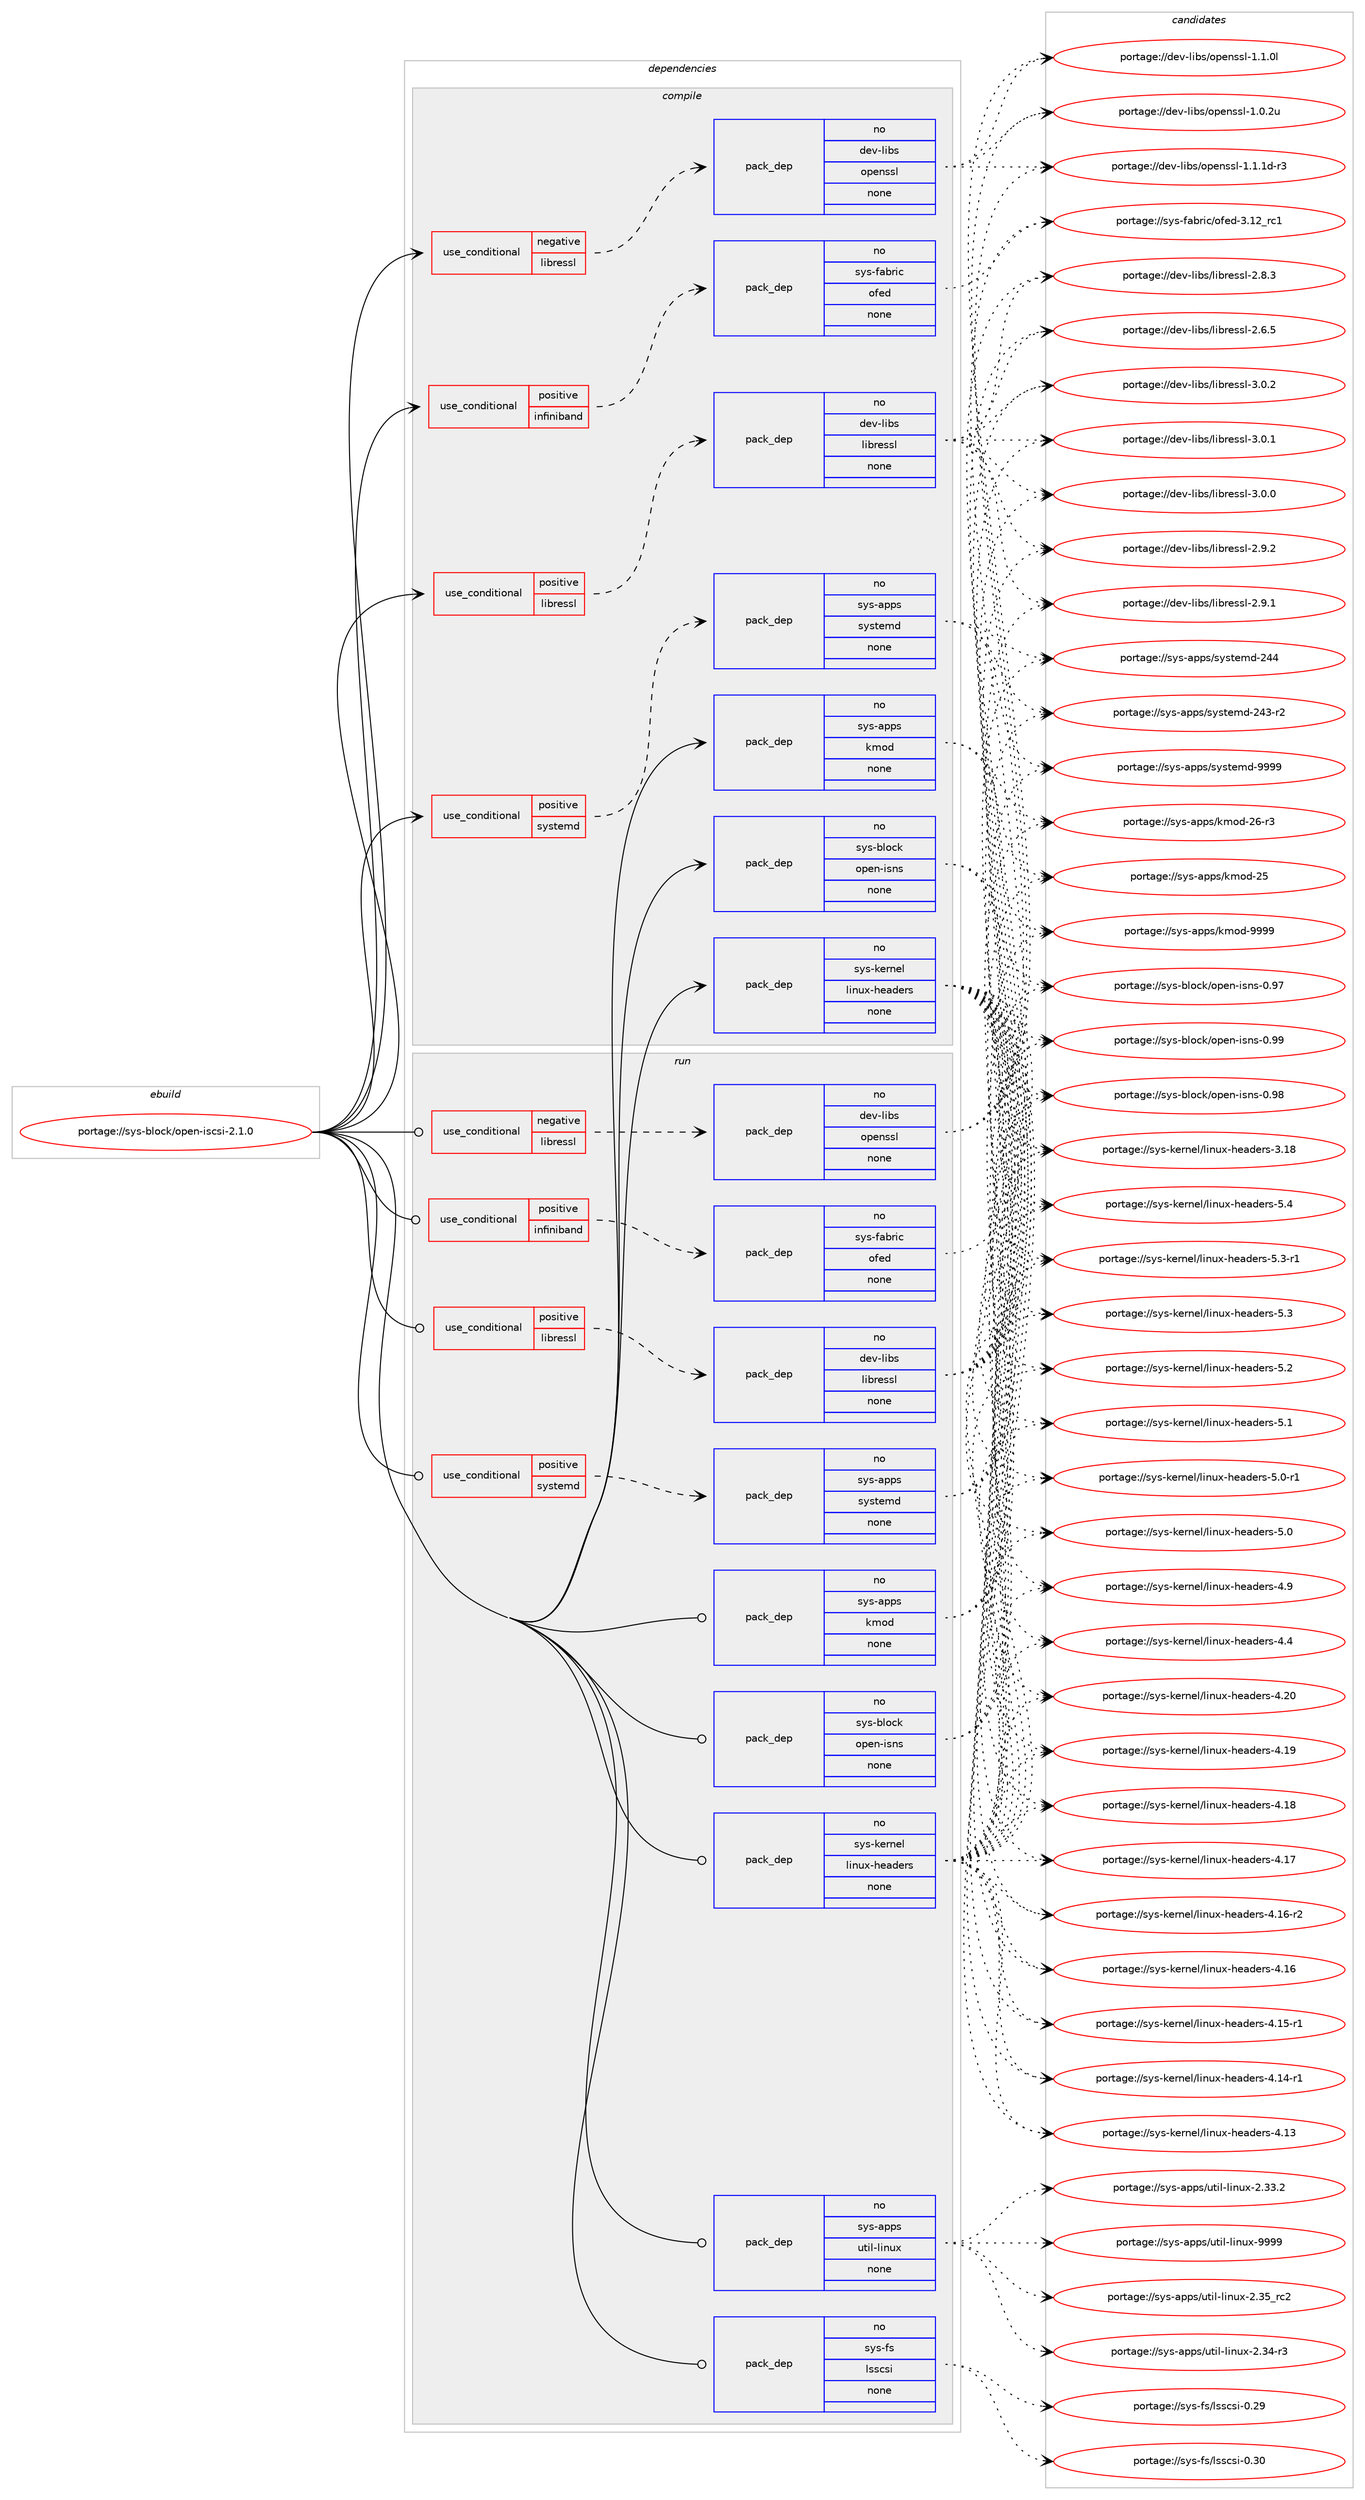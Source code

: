 digraph prolog {

# *************
# Graph options
# *************

newrank=true;
concentrate=true;
compound=true;
graph [rankdir=LR,fontname=Helvetica,fontsize=10,ranksep=1.5];#, ranksep=2.5, nodesep=0.2];
edge  [arrowhead=vee];
node  [fontname=Helvetica,fontsize=10];

# **********
# The ebuild
# **********

subgraph cluster_leftcol {
color=gray;
rank=same;
label=<<i>ebuild</i>>;
id [label="portage://sys-block/open-iscsi-2.1.0", color=red, width=4, href="../sys-block/open-iscsi-2.1.0.svg"];
}

# ****************
# The dependencies
# ****************

subgraph cluster_midcol {
color=gray;
label=<<i>dependencies</i>>;
subgraph cluster_compile {
fillcolor="#eeeeee";
style=filled;
label=<<i>compile</i>>;
subgraph cond12643 {
dependency64489 [label=<<TABLE BORDER="0" CELLBORDER="1" CELLSPACING="0" CELLPADDING="4"><TR><TD ROWSPAN="3" CELLPADDING="10">use_conditional</TD></TR><TR><TD>negative</TD></TR><TR><TD>libressl</TD></TR></TABLE>>, shape=none, color=red];
subgraph pack50441 {
dependency64490 [label=<<TABLE BORDER="0" CELLBORDER="1" CELLSPACING="0" CELLPADDING="4" WIDTH="220"><TR><TD ROWSPAN="6" CELLPADDING="30">pack_dep</TD></TR><TR><TD WIDTH="110">no</TD></TR><TR><TD>dev-libs</TD></TR><TR><TD>openssl</TD></TR><TR><TD>none</TD></TR><TR><TD></TD></TR></TABLE>>, shape=none, color=blue];
}
dependency64489:e -> dependency64490:w [weight=20,style="dashed",arrowhead="vee"];
}
id:e -> dependency64489:w [weight=20,style="solid",arrowhead="vee"];
subgraph cond12644 {
dependency64491 [label=<<TABLE BORDER="0" CELLBORDER="1" CELLSPACING="0" CELLPADDING="4"><TR><TD ROWSPAN="3" CELLPADDING="10">use_conditional</TD></TR><TR><TD>positive</TD></TR><TR><TD>infiniband</TD></TR></TABLE>>, shape=none, color=red];
subgraph pack50442 {
dependency64492 [label=<<TABLE BORDER="0" CELLBORDER="1" CELLSPACING="0" CELLPADDING="4" WIDTH="220"><TR><TD ROWSPAN="6" CELLPADDING="30">pack_dep</TD></TR><TR><TD WIDTH="110">no</TD></TR><TR><TD>sys-fabric</TD></TR><TR><TD>ofed</TD></TR><TR><TD>none</TD></TR><TR><TD></TD></TR></TABLE>>, shape=none, color=blue];
}
dependency64491:e -> dependency64492:w [weight=20,style="dashed",arrowhead="vee"];
}
id:e -> dependency64491:w [weight=20,style="solid",arrowhead="vee"];
subgraph cond12645 {
dependency64493 [label=<<TABLE BORDER="0" CELLBORDER="1" CELLSPACING="0" CELLPADDING="4"><TR><TD ROWSPAN="3" CELLPADDING="10">use_conditional</TD></TR><TR><TD>positive</TD></TR><TR><TD>libressl</TD></TR></TABLE>>, shape=none, color=red];
subgraph pack50443 {
dependency64494 [label=<<TABLE BORDER="0" CELLBORDER="1" CELLSPACING="0" CELLPADDING="4" WIDTH="220"><TR><TD ROWSPAN="6" CELLPADDING="30">pack_dep</TD></TR><TR><TD WIDTH="110">no</TD></TR><TR><TD>dev-libs</TD></TR><TR><TD>libressl</TD></TR><TR><TD>none</TD></TR><TR><TD></TD></TR></TABLE>>, shape=none, color=blue];
}
dependency64493:e -> dependency64494:w [weight=20,style="dashed",arrowhead="vee"];
}
id:e -> dependency64493:w [weight=20,style="solid",arrowhead="vee"];
subgraph cond12646 {
dependency64495 [label=<<TABLE BORDER="0" CELLBORDER="1" CELLSPACING="0" CELLPADDING="4"><TR><TD ROWSPAN="3" CELLPADDING="10">use_conditional</TD></TR><TR><TD>positive</TD></TR><TR><TD>systemd</TD></TR></TABLE>>, shape=none, color=red];
subgraph pack50444 {
dependency64496 [label=<<TABLE BORDER="0" CELLBORDER="1" CELLSPACING="0" CELLPADDING="4" WIDTH="220"><TR><TD ROWSPAN="6" CELLPADDING="30">pack_dep</TD></TR><TR><TD WIDTH="110">no</TD></TR><TR><TD>sys-apps</TD></TR><TR><TD>systemd</TD></TR><TR><TD>none</TD></TR><TR><TD></TD></TR></TABLE>>, shape=none, color=blue];
}
dependency64495:e -> dependency64496:w [weight=20,style="dashed",arrowhead="vee"];
}
id:e -> dependency64495:w [weight=20,style="solid",arrowhead="vee"];
subgraph pack50445 {
dependency64497 [label=<<TABLE BORDER="0" CELLBORDER="1" CELLSPACING="0" CELLPADDING="4" WIDTH="220"><TR><TD ROWSPAN="6" CELLPADDING="30">pack_dep</TD></TR><TR><TD WIDTH="110">no</TD></TR><TR><TD>sys-apps</TD></TR><TR><TD>kmod</TD></TR><TR><TD>none</TD></TR><TR><TD></TD></TR></TABLE>>, shape=none, color=blue];
}
id:e -> dependency64497:w [weight=20,style="solid",arrowhead="vee"];
subgraph pack50446 {
dependency64498 [label=<<TABLE BORDER="0" CELLBORDER="1" CELLSPACING="0" CELLPADDING="4" WIDTH="220"><TR><TD ROWSPAN="6" CELLPADDING="30">pack_dep</TD></TR><TR><TD WIDTH="110">no</TD></TR><TR><TD>sys-block</TD></TR><TR><TD>open-isns</TD></TR><TR><TD>none</TD></TR><TR><TD></TD></TR></TABLE>>, shape=none, color=blue];
}
id:e -> dependency64498:w [weight=20,style="solid",arrowhead="vee"];
subgraph pack50447 {
dependency64499 [label=<<TABLE BORDER="0" CELLBORDER="1" CELLSPACING="0" CELLPADDING="4" WIDTH="220"><TR><TD ROWSPAN="6" CELLPADDING="30">pack_dep</TD></TR><TR><TD WIDTH="110">no</TD></TR><TR><TD>sys-kernel</TD></TR><TR><TD>linux-headers</TD></TR><TR><TD>none</TD></TR><TR><TD></TD></TR></TABLE>>, shape=none, color=blue];
}
id:e -> dependency64499:w [weight=20,style="solid",arrowhead="vee"];
}
subgraph cluster_compileandrun {
fillcolor="#eeeeee";
style=filled;
label=<<i>compile and run</i>>;
}
subgraph cluster_run {
fillcolor="#eeeeee";
style=filled;
label=<<i>run</i>>;
subgraph cond12647 {
dependency64500 [label=<<TABLE BORDER="0" CELLBORDER="1" CELLSPACING="0" CELLPADDING="4"><TR><TD ROWSPAN="3" CELLPADDING="10">use_conditional</TD></TR><TR><TD>negative</TD></TR><TR><TD>libressl</TD></TR></TABLE>>, shape=none, color=red];
subgraph pack50448 {
dependency64501 [label=<<TABLE BORDER="0" CELLBORDER="1" CELLSPACING="0" CELLPADDING="4" WIDTH="220"><TR><TD ROWSPAN="6" CELLPADDING="30">pack_dep</TD></TR><TR><TD WIDTH="110">no</TD></TR><TR><TD>dev-libs</TD></TR><TR><TD>openssl</TD></TR><TR><TD>none</TD></TR><TR><TD></TD></TR></TABLE>>, shape=none, color=blue];
}
dependency64500:e -> dependency64501:w [weight=20,style="dashed",arrowhead="vee"];
}
id:e -> dependency64500:w [weight=20,style="solid",arrowhead="odot"];
subgraph cond12648 {
dependency64502 [label=<<TABLE BORDER="0" CELLBORDER="1" CELLSPACING="0" CELLPADDING="4"><TR><TD ROWSPAN="3" CELLPADDING="10">use_conditional</TD></TR><TR><TD>positive</TD></TR><TR><TD>infiniband</TD></TR></TABLE>>, shape=none, color=red];
subgraph pack50449 {
dependency64503 [label=<<TABLE BORDER="0" CELLBORDER="1" CELLSPACING="0" CELLPADDING="4" WIDTH="220"><TR><TD ROWSPAN="6" CELLPADDING="30">pack_dep</TD></TR><TR><TD WIDTH="110">no</TD></TR><TR><TD>sys-fabric</TD></TR><TR><TD>ofed</TD></TR><TR><TD>none</TD></TR><TR><TD></TD></TR></TABLE>>, shape=none, color=blue];
}
dependency64502:e -> dependency64503:w [weight=20,style="dashed",arrowhead="vee"];
}
id:e -> dependency64502:w [weight=20,style="solid",arrowhead="odot"];
subgraph cond12649 {
dependency64504 [label=<<TABLE BORDER="0" CELLBORDER="1" CELLSPACING="0" CELLPADDING="4"><TR><TD ROWSPAN="3" CELLPADDING="10">use_conditional</TD></TR><TR><TD>positive</TD></TR><TR><TD>libressl</TD></TR></TABLE>>, shape=none, color=red];
subgraph pack50450 {
dependency64505 [label=<<TABLE BORDER="0" CELLBORDER="1" CELLSPACING="0" CELLPADDING="4" WIDTH="220"><TR><TD ROWSPAN="6" CELLPADDING="30">pack_dep</TD></TR><TR><TD WIDTH="110">no</TD></TR><TR><TD>dev-libs</TD></TR><TR><TD>libressl</TD></TR><TR><TD>none</TD></TR><TR><TD></TD></TR></TABLE>>, shape=none, color=blue];
}
dependency64504:e -> dependency64505:w [weight=20,style="dashed",arrowhead="vee"];
}
id:e -> dependency64504:w [weight=20,style="solid",arrowhead="odot"];
subgraph cond12650 {
dependency64506 [label=<<TABLE BORDER="0" CELLBORDER="1" CELLSPACING="0" CELLPADDING="4"><TR><TD ROWSPAN="3" CELLPADDING="10">use_conditional</TD></TR><TR><TD>positive</TD></TR><TR><TD>systemd</TD></TR></TABLE>>, shape=none, color=red];
subgraph pack50451 {
dependency64507 [label=<<TABLE BORDER="0" CELLBORDER="1" CELLSPACING="0" CELLPADDING="4" WIDTH="220"><TR><TD ROWSPAN="6" CELLPADDING="30">pack_dep</TD></TR><TR><TD WIDTH="110">no</TD></TR><TR><TD>sys-apps</TD></TR><TR><TD>systemd</TD></TR><TR><TD>none</TD></TR><TR><TD></TD></TR></TABLE>>, shape=none, color=blue];
}
dependency64506:e -> dependency64507:w [weight=20,style="dashed",arrowhead="vee"];
}
id:e -> dependency64506:w [weight=20,style="solid",arrowhead="odot"];
subgraph pack50452 {
dependency64508 [label=<<TABLE BORDER="0" CELLBORDER="1" CELLSPACING="0" CELLPADDING="4" WIDTH="220"><TR><TD ROWSPAN="6" CELLPADDING="30">pack_dep</TD></TR><TR><TD WIDTH="110">no</TD></TR><TR><TD>sys-apps</TD></TR><TR><TD>kmod</TD></TR><TR><TD>none</TD></TR><TR><TD></TD></TR></TABLE>>, shape=none, color=blue];
}
id:e -> dependency64508:w [weight=20,style="solid",arrowhead="odot"];
subgraph pack50453 {
dependency64509 [label=<<TABLE BORDER="0" CELLBORDER="1" CELLSPACING="0" CELLPADDING="4" WIDTH="220"><TR><TD ROWSPAN="6" CELLPADDING="30">pack_dep</TD></TR><TR><TD WIDTH="110">no</TD></TR><TR><TD>sys-apps</TD></TR><TR><TD>util-linux</TD></TR><TR><TD>none</TD></TR><TR><TD></TD></TR></TABLE>>, shape=none, color=blue];
}
id:e -> dependency64509:w [weight=20,style="solid",arrowhead="odot"];
subgraph pack50454 {
dependency64510 [label=<<TABLE BORDER="0" CELLBORDER="1" CELLSPACING="0" CELLPADDING="4" WIDTH="220"><TR><TD ROWSPAN="6" CELLPADDING="30">pack_dep</TD></TR><TR><TD WIDTH="110">no</TD></TR><TR><TD>sys-block</TD></TR><TR><TD>open-isns</TD></TR><TR><TD>none</TD></TR><TR><TD></TD></TR></TABLE>>, shape=none, color=blue];
}
id:e -> dependency64510:w [weight=20,style="solid",arrowhead="odot"];
subgraph pack50455 {
dependency64511 [label=<<TABLE BORDER="0" CELLBORDER="1" CELLSPACING="0" CELLPADDING="4" WIDTH="220"><TR><TD ROWSPAN="6" CELLPADDING="30">pack_dep</TD></TR><TR><TD WIDTH="110">no</TD></TR><TR><TD>sys-fs</TD></TR><TR><TD>lsscsi</TD></TR><TR><TD>none</TD></TR><TR><TD></TD></TR></TABLE>>, shape=none, color=blue];
}
id:e -> dependency64511:w [weight=20,style="solid",arrowhead="odot"];
subgraph pack50456 {
dependency64512 [label=<<TABLE BORDER="0" CELLBORDER="1" CELLSPACING="0" CELLPADDING="4" WIDTH="220"><TR><TD ROWSPAN="6" CELLPADDING="30">pack_dep</TD></TR><TR><TD WIDTH="110">no</TD></TR><TR><TD>sys-kernel</TD></TR><TR><TD>linux-headers</TD></TR><TR><TD>none</TD></TR><TR><TD></TD></TR></TABLE>>, shape=none, color=blue];
}
id:e -> dependency64512:w [weight=20,style="solid",arrowhead="odot"];
}
}

# **************
# The candidates
# **************

subgraph cluster_choices {
rank=same;
color=gray;
label=<<i>candidates</i>>;

subgraph choice50441 {
color=black;
nodesep=1;
choice1001011184510810598115471111121011101151151084549464946491004511451 [label="portage://dev-libs/openssl-1.1.1d-r3", color=red, width=4,href="../dev-libs/openssl-1.1.1d-r3.svg"];
choice100101118451081059811547111112101110115115108454946494648108 [label="portage://dev-libs/openssl-1.1.0l", color=red, width=4,href="../dev-libs/openssl-1.1.0l.svg"];
choice100101118451081059811547111112101110115115108454946484650117 [label="portage://dev-libs/openssl-1.0.2u", color=red, width=4,href="../dev-libs/openssl-1.0.2u.svg"];
dependency64490:e -> choice1001011184510810598115471111121011101151151084549464946491004511451:w [style=dotted,weight="100"];
dependency64490:e -> choice100101118451081059811547111112101110115115108454946494648108:w [style=dotted,weight="100"];
dependency64490:e -> choice100101118451081059811547111112101110115115108454946484650117:w [style=dotted,weight="100"];
}
subgraph choice50442 {
color=black;
nodesep=1;
choice11512111545102979811410599471111021011004551464950951149949 [label="portage://sys-fabric/ofed-3.12_rc1", color=red, width=4,href="../sys-fabric/ofed-3.12_rc1.svg"];
dependency64492:e -> choice11512111545102979811410599471111021011004551464950951149949:w [style=dotted,weight="100"];
}
subgraph choice50443 {
color=black;
nodesep=1;
choice10010111845108105981154710810598114101115115108455146484650 [label="portage://dev-libs/libressl-3.0.2", color=red, width=4,href="../dev-libs/libressl-3.0.2.svg"];
choice10010111845108105981154710810598114101115115108455146484649 [label="portage://dev-libs/libressl-3.0.1", color=red, width=4,href="../dev-libs/libressl-3.0.1.svg"];
choice10010111845108105981154710810598114101115115108455146484648 [label="portage://dev-libs/libressl-3.0.0", color=red, width=4,href="../dev-libs/libressl-3.0.0.svg"];
choice10010111845108105981154710810598114101115115108455046574650 [label="portage://dev-libs/libressl-2.9.2", color=red, width=4,href="../dev-libs/libressl-2.9.2.svg"];
choice10010111845108105981154710810598114101115115108455046574649 [label="portage://dev-libs/libressl-2.9.1", color=red, width=4,href="../dev-libs/libressl-2.9.1.svg"];
choice10010111845108105981154710810598114101115115108455046564651 [label="portage://dev-libs/libressl-2.8.3", color=red, width=4,href="../dev-libs/libressl-2.8.3.svg"];
choice10010111845108105981154710810598114101115115108455046544653 [label="portage://dev-libs/libressl-2.6.5", color=red, width=4,href="../dev-libs/libressl-2.6.5.svg"];
dependency64494:e -> choice10010111845108105981154710810598114101115115108455146484650:w [style=dotted,weight="100"];
dependency64494:e -> choice10010111845108105981154710810598114101115115108455146484649:w [style=dotted,weight="100"];
dependency64494:e -> choice10010111845108105981154710810598114101115115108455146484648:w [style=dotted,weight="100"];
dependency64494:e -> choice10010111845108105981154710810598114101115115108455046574650:w [style=dotted,weight="100"];
dependency64494:e -> choice10010111845108105981154710810598114101115115108455046574649:w [style=dotted,weight="100"];
dependency64494:e -> choice10010111845108105981154710810598114101115115108455046564651:w [style=dotted,weight="100"];
dependency64494:e -> choice10010111845108105981154710810598114101115115108455046544653:w [style=dotted,weight="100"];
}
subgraph choice50444 {
color=black;
nodesep=1;
choice1151211154597112112115471151211151161011091004557575757 [label="portage://sys-apps/systemd-9999", color=red, width=4,href="../sys-apps/systemd-9999.svg"];
choice11512111545971121121154711512111511610110910045505252 [label="portage://sys-apps/systemd-244", color=red, width=4,href="../sys-apps/systemd-244.svg"];
choice115121115459711211211547115121115116101109100455052514511450 [label="portage://sys-apps/systemd-243-r2", color=red, width=4,href="../sys-apps/systemd-243-r2.svg"];
dependency64496:e -> choice1151211154597112112115471151211151161011091004557575757:w [style=dotted,weight="100"];
dependency64496:e -> choice11512111545971121121154711512111511610110910045505252:w [style=dotted,weight="100"];
dependency64496:e -> choice115121115459711211211547115121115116101109100455052514511450:w [style=dotted,weight="100"];
}
subgraph choice50445 {
color=black;
nodesep=1;
choice1151211154597112112115471071091111004557575757 [label="portage://sys-apps/kmod-9999", color=red, width=4,href="../sys-apps/kmod-9999.svg"];
choice1151211154597112112115471071091111004550544511451 [label="portage://sys-apps/kmod-26-r3", color=red, width=4,href="../sys-apps/kmod-26-r3.svg"];
choice115121115459711211211547107109111100455053 [label="portage://sys-apps/kmod-25", color=red, width=4,href="../sys-apps/kmod-25.svg"];
dependency64497:e -> choice1151211154597112112115471071091111004557575757:w [style=dotted,weight="100"];
dependency64497:e -> choice1151211154597112112115471071091111004550544511451:w [style=dotted,weight="100"];
dependency64497:e -> choice115121115459711211211547107109111100455053:w [style=dotted,weight="100"];
}
subgraph choice50446 {
color=black;
nodesep=1;
choice11512111545981081119910747111112101110451051151101154548465757 [label="portage://sys-block/open-isns-0.99", color=red, width=4,href="../sys-block/open-isns-0.99.svg"];
choice11512111545981081119910747111112101110451051151101154548465756 [label="portage://sys-block/open-isns-0.98", color=red, width=4,href="../sys-block/open-isns-0.98.svg"];
choice11512111545981081119910747111112101110451051151101154548465755 [label="portage://sys-block/open-isns-0.97", color=red, width=4,href="../sys-block/open-isns-0.97.svg"];
dependency64498:e -> choice11512111545981081119910747111112101110451051151101154548465757:w [style=dotted,weight="100"];
dependency64498:e -> choice11512111545981081119910747111112101110451051151101154548465756:w [style=dotted,weight="100"];
dependency64498:e -> choice11512111545981081119910747111112101110451051151101154548465755:w [style=dotted,weight="100"];
}
subgraph choice50447 {
color=black;
nodesep=1;
choice1151211154510710111411010110847108105110117120451041019710010111411545534652 [label="portage://sys-kernel/linux-headers-5.4", color=red, width=4,href="../sys-kernel/linux-headers-5.4.svg"];
choice11512111545107101114110101108471081051101171204510410197100101114115455346514511449 [label="portage://sys-kernel/linux-headers-5.3-r1", color=red, width=4,href="../sys-kernel/linux-headers-5.3-r1.svg"];
choice1151211154510710111411010110847108105110117120451041019710010111411545534651 [label="portage://sys-kernel/linux-headers-5.3", color=red, width=4,href="../sys-kernel/linux-headers-5.3.svg"];
choice1151211154510710111411010110847108105110117120451041019710010111411545534650 [label="portage://sys-kernel/linux-headers-5.2", color=red, width=4,href="../sys-kernel/linux-headers-5.2.svg"];
choice1151211154510710111411010110847108105110117120451041019710010111411545534649 [label="portage://sys-kernel/linux-headers-5.1", color=red, width=4,href="../sys-kernel/linux-headers-5.1.svg"];
choice11512111545107101114110101108471081051101171204510410197100101114115455346484511449 [label="portage://sys-kernel/linux-headers-5.0-r1", color=red, width=4,href="../sys-kernel/linux-headers-5.0-r1.svg"];
choice1151211154510710111411010110847108105110117120451041019710010111411545534648 [label="portage://sys-kernel/linux-headers-5.0", color=red, width=4,href="../sys-kernel/linux-headers-5.0.svg"];
choice1151211154510710111411010110847108105110117120451041019710010111411545524657 [label="portage://sys-kernel/linux-headers-4.9", color=red, width=4,href="../sys-kernel/linux-headers-4.9.svg"];
choice1151211154510710111411010110847108105110117120451041019710010111411545524652 [label="portage://sys-kernel/linux-headers-4.4", color=red, width=4,href="../sys-kernel/linux-headers-4.4.svg"];
choice115121115451071011141101011084710810511011712045104101971001011141154552465048 [label="portage://sys-kernel/linux-headers-4.20", color=red, width=4,href="../sys-kernel/linux-headers-4.20.svg"];
choice115121115451071011141101011084710810511011712045104101971001011141154552464957 [label="portage://sys-kernel/linux-headers-4.19", color=red, width=4,href="../sys-kernel/linux-headers-4.19.svg"];
choice115121115451071011141101011084710810511011712045104101971001011141154552464956 [label="portage://sys-kernel/linux-headers-4.18", color=red, width=4,href="../sys-kernel/linux-headers-4.18.svg"];
choice115121115451071011141101011084710810511011712045104101971001011141154552464955 [label="portage://sys-kernel/linux-headers-4.17", color=red, width=4,href="../sys-kernel/linux-headers-4.17.svg"];
choice1151211154510710111411010110847108105110117120451041019710010111411545524649544511450 [label="portage://sys-kernel/linux-headers-4.16-r2", color=red, width=4,href="../sys-kernel/linux-headers-4.16-r2.svg"];
choice115121115451071011141101011084710810511011712045104101971001011141154552464954 [label="portage://sys-kernel/linux-headers-4.16", color=red, width=4,href="../sys-kernel/linux-headers-4.16.svg"];
choice1151211154510710111411010110847108105110117120451041019710010111411545524649534511449 [label="portage://sys-kernel/linux-headers-4.15-r1", color=red, width=4,href="../sys-kernel/linux-headers-4.15-r1.svg"];
choice1151211154510710111411010110847108105110117120451041019710010111411545524649524511449 [label="portage://sys-kernel/linux-headers-4.14-r1", color=red, width=4,href="../sys-kernel/linux-headers-4.14-r1.svg"];
choice115121115451071011141101011084710810511011712045104101971001011141154552464951 [label="portage://sys-kernel/linux-headers-4.13", color=red, width=4,href="../sys-kernel/linux-headers-4.13.svg"];
choice115121115451071011141101011084710810511011712045104101971001011141154551464956 [label="portage://sys-kernel/linux-headers-3.18", color=red, width=4,href="../sys-kernel/linux-headers-3.18.svg"];
dependency64499:e -> choice1151211154510710111411010110847108105110117120451041019710010111411545534652:w [style=dotted,weight="100"];
dependency64499:e -> choice11512111545107101114110101108471081051101171204510410197100101114115455346514511449:w [style=dotted,weight="100"];
dependency64499:e -> choice1151211154510710111411010110847108105110117120451041019710010111411545534651:w [style=dotted,weight="100"];
dependency64499:e -> choice1151211154510710111411010110847108105110117120451041019710010111411545534650:w [style=dotted,weight="100"];
dependency64499:e -> choice1151211154510710111411010110847108105110117120451041019710010111411545534649:w [style=dotted,weight="100"];
dependency64499:e -> choice11512111545107101114110101108471081051101171204510410197100101114115455346484511449:w [style=dotted,weight="100"];
dependency64499:e -> choice1151211154510710111411010110847108105110117120451041019710010111411545534648:w [style=dotted,weight="100"];
dependency64499:e -> choice1151211154510710111411010110847108105110117120451041019710010111411545524657:w [style=dotted,weight="100"];
dependency64499:e -> choice1151211154510710111411010110847108105110117120451041019710010111411545524652:w [style=dotted,weight="100"];
dependency64499:e -> choice115121115451071011141101011084710810511011712045104101971001011141154552465048:w [style=dotted,weight="100"];
dependency64499:e -> choice115121115451071011141101011084710810511011712045104101971001011141154552464957:w [style=dotted,weight="100"];
dependency64499:e -> choice115121115451071011141101011084710810511011712045104101971001011141154552464956:w [style=dotted,weight="100"];
dependency64499:e -> choice115121115451071011141101011084710810511011712045104101971001011141154552464955:w [style=dotted,weight="100"];
dependency64499:e -> choice1151211154510710111411010110847108105110117120451041019710010111411545524649544511450:w [style=dotted,weight="100"];
dependency64499:e -> choice115121115451071011141101011084710810511011712045104101971001011141154552464954:w [style=dotted,weight="100"];
dependency64499:e -> choice1151211154510710111411010110847108105110117120451041019710010111411545524649534511449:w [style=dotted,weight="100"];
dependency64499:e -> choice1151211154510710111411010110847108105110117120451041019710010111411545524649524511449:w [style=dotted,weight="100"];
dependency64499:e -> choice115121115451071011141101011084710810511011712045104101971001011141154552464951:w [style=dotted,weight="100"];
dependency64499:e -> choice115121115451071011141101011084710810511011712045104101971001011141154551464956:w [style=dotted,weight="100"];
}
subgraph choice50448 {
color=black;
nodesep=1;
choice1001011184510810598115471111121011101151151084549464946491004511451 [label="portage://dev-libs/openssl-1.1.1d-r3", color=red, width=4,href="../dev-libs/openssl-1.1.1d-r3.svg"];
choice100101118451081059811547111112101110115115108454946494648108 [label="portage://dev-libs/openssl-1.1.0l", color=red, width=4,href="../dev-libs/openssl-1.1.0l.svg"];
choice100101118451081059811547111112101110115115108454946484650117 [label="portage://dev-libs/openssl-1.0.2u", color=red, width=4,href="../dev-libs/openssl-1.0.2u.svg"];
dependency64501:e -> choice1001011184510810598115471111121011101151151084549464946491004511451:w [style=dotted,weight="100"];
dependency64501:e -> choice100101118451081059811547111112101110115115108454946494648108:w [style=dotted,weight="100"];
dependency64501:e -> choice100101118451081059811547111112101110115115108454946484650117:w [style=dotted,weight="100"];
}
subgraph choice50449 {
color=black;
nodesep=1;
choice11512111545102979811410599471111021011004551464950951149949 [label="portage://sys-fabric/ofed-3.12_rc1", color=red, width=4,href="../sys-fabric/ofed-3.12_rc1.svg"];
dependency64503:e -> choice11512111545102979811410599471111021011004551464950951149949:w [style=dotted,weight="100"];
}
subgraph choice50450 {
color=black;
nodesep=1;
choice10010111845108105981154710810598114101115115108455146484650 [label="portage://dev-libs/libressl-3.0.2", color=red, width=4,href="../dev-libs/libressl-3.0.2.svg"];
choice10010111845108105981154710810598114101115115108455146484649 [label="portage://dev-libs/libressl-3.0.1", color=red, width=4,href="../dev-libs/libressl-3.0.1.svg"];
choice10010111845108105981154710810598114101115115108455146484648 [label="portage://dev-libs/libressl-3.0.0", color=red, width=4,href="../dev-libs/libressl-3.0.0.svg"];
choice10010111845108105981154710810598114101115115108455046574650 [label="portage://dev-libs/libressl-2.9.2", color=red, width=4,href="../dev-libs/libressl-2.9.2.svg"];
choice10010111845108105981154710810598114101115115108455046574649 [label="portage://dev-libs/libressl-2.9.1", color=red, width=4,href="../dev-libs/libressl-2.9.1.svg"];
choice10010111845108105981154710810598114101115115108455046564651 [label="portage://dev-libs/libressl-2.8.3", color=red, width=4,href="../dev-libs/libressl-2.8.3.svg"];
choice10010111845108105981154710810598114101115115108455046544653 [label="portage://dev-libs/libressl-2.6.5", color=red, width=4,href="../dev-libs/libressl-2.6.5.svg"];
dependency64505:e -> choice10010111845108105981154710810598114101115115108455146484650:w [style=dotted,weight="100"];
dependency64505:e -> choice10010111845108105981154710810598114101115115108455146484649:w [style=dotted,weight="100"];
dependency64505:e -> choice10010111845108105981154710810598114101115115108455146484648:w [style=dotted,weight="100"];
dependency64505:e -> choice10010111845108105981154710810598114101115115108455046574650:w [style=dotted,weight="100"];
dependency64505:e -> choice10010111845108105981154710810598114101115115108455046574649:w [style=dotted,weight="100"];
dependency64505:e -> choice10010111845108105981154710810598114101115115108455046564651:w [style=dotted,weight="100"];
dependency64505:e -> choice10010111845108105981154710810598114101115115108455046544653:w [style=dotted,weight="100"];
}
subgraph choice50451 {
color=black;
nodesep=1;
choice1151211154597112112115471151211151161011091004557575757 [label="portage://sys-apps/systemd-9999", color=red, width=4,href="../sys-apps/systemd-9999.svg"];
choice11512111545971121121154711512111511610110910045505252 [label="portage://sys-apps/systemd-244", color=red, width=4,href="../sys-apps/systemd-244.svg"];
choice115121115459711211211547115121115116101109100455052514511450 [label="portage://sys-apps/systemd-243-r2", color=red, width=4,href="../sys-apps/systemd-243-r2.svg"];
dependency64507:e -> choice1151211154597112112115471151211151161011091004557575757:w [style=dotted,weight="100"];
dependency64507:e -> choice11512111545971121121154711512111511610110910045505252:w [style=dotted,weight="100"];
dependency64507:e -> choice115121115459711211211547115121115116101109100455052514511450:w [style=dotted,weight="100"];
}
subgraph choice50452 {
color=black;
nodesep=1;
choice1151211154597112112115471071091111004557575757 [label="portage://sys-apps/kmod-9999", color=red, width=4,href="../sys-apps/kmod-9999.svg"];
choice1151211154597112112115471071091111004550544511451 [label="portage://sys-apps/kmod-26-r3", color=red, width=4,href="../sys-apps/kmod-26-r3.svg"];
choice115121115459711211211547107109111100455053 [label="portage://sys-apps/kmod-25", color=red, width=4,href="../sys-apps/kmod-25.svg"];
dependency64508:e -> choice1151211154597112112115471071091111004557575757:w [style=dotted,weight="100"];
dependency64508:e -> choice1151211154597112112115471071091111004550544511451:w [style=dotted,weight="100"];
dependency64508:e -> choice115121115459711211211547107109111100455053:w [style=dotted,weight="100"];
}
subgraph choice50453 {
color=black;
nodesep=1;
choice115121115459711211211547117116105108451081051101171204557575757 [label="portage://sys-apps/util-linux-9999", color=red, width=4,href="../sys-apps/util-linux-9999.svg"];
choice115121115459711211211547117116105108451081051101171204550465153951149950 [label="portage://sys-apps/util-linux-2.35_rc2", color=red, width=4,href="../sys-apps/util-linux-2.35_rc2.svg"];
choice1151211154597112112115471171161051084510810511011712045504651524511451 [label="portage://sys-apps/util-linux-2.34-r3", color=red, width=4,href="../sys-apps/util-linux-2.34-r3.svg"];
choice1151211154597112112115471171161051084510810511011712045504651514650 [label="portage://sys-apps/util-linux-2.33.2", color=red, width=4,href="../sys-apps/util-linux-2.33.2.svg"];
dependency64509:e -> choice115121115459711211211547117116105108451081051101171204557575757:w [style=dotted,weight="100"];
dependency64509:e -> choice115121115459711211211547117116105108451081051101171204550465153951149950:w [style=dotted,weight="100"];
dependency64509:e -> choice1151211154597112112115471171161051084510810511011712045504651524511451:w [style=dotted,weight="100"];
dependency64509:e -> choice1151211154597112112115471171161051084510810511011712045504651514650:w [style=dotted,weight="100"];
}
subgraph choice50454 {
color=black;
nodesep=1;
choice11512111545981081119910747111112101110451051151101154548465757 [label="portage://sys-block/open-isns-0.99", color=red, width=4,href="../sys-block/open-isns-0.99.svg"];
choice11512111545981081119910747111112101110451051151101154548465756 [label="portage://sys-block/open-isns-0.98", color=red, width=4,href="../sys-block/open-isns-0.98.svg"];
choice11512111545981081119910747111112101110451051151101154548465755 [label="portage://sys-block/open-isns-0.97", color=red, width=4,href="../sys-block/open-isns-0.97.svg"];
dependency64510:e -> choice11512111545981081119910747111112101110451051151101154548465757:w [style=dotted,weight="100"];
dependency64510:e -> choice11512111545981081119910747111112101110451051151101154548465756:w [style=dotted,weight="100"];
dependency64510:e -> choice11512111545981081119910747111112101110451051151101154548465755:w [style=dotted,weight="100"];
}
subgraph choice50455 {
color=black;
nodesep=1;
choice1151211154510211547108115115991151054548465148 [label="portage://sys-fs/lsscsi-0.30", color=red, width=4,href="../sys-fs/lsscsi-0.30.svg"];
choice1151211154510211547108115115991151054548465057 [label="portage://sys-fs/lsscsi-0.29", color=red, width=4,href="../sys-fs/lsscsi-0.29.svg"];
dependency64511:e -> choice1151211154510211547108115115991151054548465148:w [style=dotted,weight="100"];
dependency64511:e -> choice1151211154510211547108115115991151054548465057:w [style=dotted,weight="100"];
}
subgraph choice50456 {
color=black;
nodesep=1;
choice1151211154510710111411010110847108105110117120451041019710010111411545534652 [label="portage://sys-kernel/linux-headers-5.4", color=red, width=4,href="../sys-kernel/linux-headers-5.4.svg"];
choice11512111545107101114110101108471081051101171204510410197100101114115455346514511449 [label="portage://sys-kernel/linux-headers-5.3-r1", color=red, width=4,href="../sys-kernel/linux-headers-5.3-r1.svg"];
choice1151211154510710111411010110847108105110117120451041019710010111411545534651 [label="portage://sys-kernel/linux-headers-5.3", color=red, width=4,href="../sys-kernel/linux-headers-5.3.svg"];
choice1151211154510710111411010110847108105110117120451041019710010111411545534650 [label="portage://sys-kernel/linux-headers-5.2", color=red, width=4,href="../sys-kernel/linux-headers-5.2.svg"];
choice1151211154510710111411010110847108105110117120451041019710010111411545534649 [label="portage://sys-kernel/linux-headers-5.1", color=red, width=4,href="../sys-kernel/linux-headers-5.1.svg"];
choice11512111545107101114110101108471081051101171204510410197100101114115455346484511449 [label="portage://sys-kernel/linux-headers-5.0-r1", color=red, width=4,href="../sys-kernel/linux-headers-5.0-r1.svg"];
choice1151211154510710111411010110847108105110117120451041019710010111411545534648 [label="portage://sys-kernel/linux-headers-5.0", color=red, width=4,href="../sys-kernel/linux-headers-5.0.svg"];
choice1151211154510710111411010110847108105110117120451041019710010111411545524657 [label="portage://sys-kernel/linux-headers-4.9", color=red, width=4,href="../sys-kernel/linux-headers-4.9.svg"];
choice1151211154510710111411010110847108105110117120451041019710010111411545524652 [label="portage://sys-kernel/linux-headers-4.4", color=red, width=4,href="../sys-kernel/linux-headers-4.4.svg"];
choice115121115451071011141101011084710810511011712045104101971001011141154552465048 [label="portage://sys-kernel/linux-headers-4.20", color=red, width=4,href="../sys-kernel/linux-headers-4.20.svg"];
choice115121115451071011141101011084710810511011712045104101971001011141154552464957 [label="portage://sys-kernel/linux-headers-4.19", color=red, width=4,href="../sys-kernel/linux-headers-4.19.svg"];
choice115121115451071011141101011084710810511011712045104101971001011141154552464956 [label="portage://sys-kernel/linux-headers-4.18", color=red, width=4,href="../sys-kernel/linux-headers-4.18.svg"];
choice115121115451071011141101011084710810511011712045104101971001011141154552464955 [label="portage://sys-kernel/linux-headers-4.17", color=red, width=4,href="../sys-kernel/linux-headers-4.17.svg"];
choice1151211154510710111411010110847108105110117120451041019710010111411545524649544511450 [label="portage://sys-kernel/linux-headers-4.16-r2", color=red, width=4,href="../sys-kernel/linux-headers-4.16-r2.svg"];
choice115121115451071011141101011084710810511011712045104101971001011141154552464954 [label="portage://sys-kernel/linux-headers-4.16", color=red, width=4,href="../sys-kernel/linux-headers-4.16.svg"];
choice1151211154510710111411010110847108105110117120451041019710010111411545524649534511449 [label="portage://sys-kernel/linux-headers-4.15-r1", color=red, width=4,href="../sys-kernel/linux-headers-4.15-r1.svg"];
choice1151211154510710111411010110847108105110117120451041019710010111411545524649524511449 [label="portage://sys-kernel/linux-headers-4.14-r1", color=red, width=4,href="../sys-kernel/linux-headers-4.14-r1.svg"];
choice115121115451071011141101011084710810511011712045104101971001011141154552464951 [label="portage://sys-kernel/linux-headers-4.13", color=red, width=4,href="../sys-kernel/linux-headers-4.13.svg"];
choice115121115451071011141101011084710810511011712045104101971001011141154551464956 [label="portage://sys-kernel/linux-headers-3.18", color=red, width=4,href="../sys-kernel/linux-headers-3.18.svg"];
dependency64512:e -> choice1151211154510710111411010110847108105110117120451041019710010111411545534652:w [style=dotted,weight="100"];
dependency64512:e -> choice11512111545107101114110101108471081051101171204510410197100101114115455346514511449:w [style=dotted,weight="100"];
dependency64512:e -> choice1151211154510710111411010110847108105110117120451041019710010111411545534651:w [style=dotted,weight="100"];
dependency64512:e -> choice1151211154510710111411010110847108105110117120451041019710010111411545534650:w [style=dotted,weight="100"];
dependency64512:e -> choice1151211154510710111411010110847108105110117120451041019710010111411545534649:w [style=dotted,weight="100"];
dependency64512:e -> choice11512111545107101114110101108471081051101171204510410197100101114115455346484511449:w [style=dotted,weight="100"];
dependency64512:e -> choice1151211154510710111411010110847108105110117120451041019710010111411545534648:w [style=dotted,weight="100"];
dependency64512:e -> choice1151211154510710111411010110847108105110117120451041019710010111411545524657:w [style=dotted,weight="100"];
dependency64512:e -> choice1151211154510710111411010110847108105110117120451041019710010111411545524652:w [style=dotted,weight="100"];
dependency64512:e -> choice115121115451071011141101011084710810511011712045104101971001011141154552465048:w [style=dotted,weight="100"];
dependency64512:e -> choice115121115451071011141101011084710810511011712045104101971001011141154552464957:w [style=dotted,weight="100"];
dependency64512:e -> choice115121115451071011141101011084710810511011712045104101971001011141154552464956:w [style=dotted,weight="100"];
dependency64512:e -> choice115121115451071011141101011084710810511011712045104101971001011141154552464955:w [style=dotted,weight="100"];
dependency64512:e -> choice1151211154510710111411010110847108105110117120451041019710010111411545524649544511450:w [style=dotted,weight="100"];
dependency64512:e -> choice115121115451071011141101011084710810511011712045104101971001011141154552464954:w [style=dotted,weight="100"];
dependency64512:e -> choice1151211154510710111411010110847108105110117120451041019710010111411545524649534511449:w [style=dotted,weight="100"];
dependency64512:e -> choice1151211154510710111411010110847108105110117120451041019710010111411545524649524511449:w [style=dotted,weight="100"];
dependency64512:e -> choice115121115451071011141101011084710810511011712045104101971001011141154552464951:w [style=dotted,weight="100"];
dependency64512:e -> choice115121115451071011141101011084710810511011712045104101971001011141154551464956:w [style=dotted,weight="100"];
}
}

}
